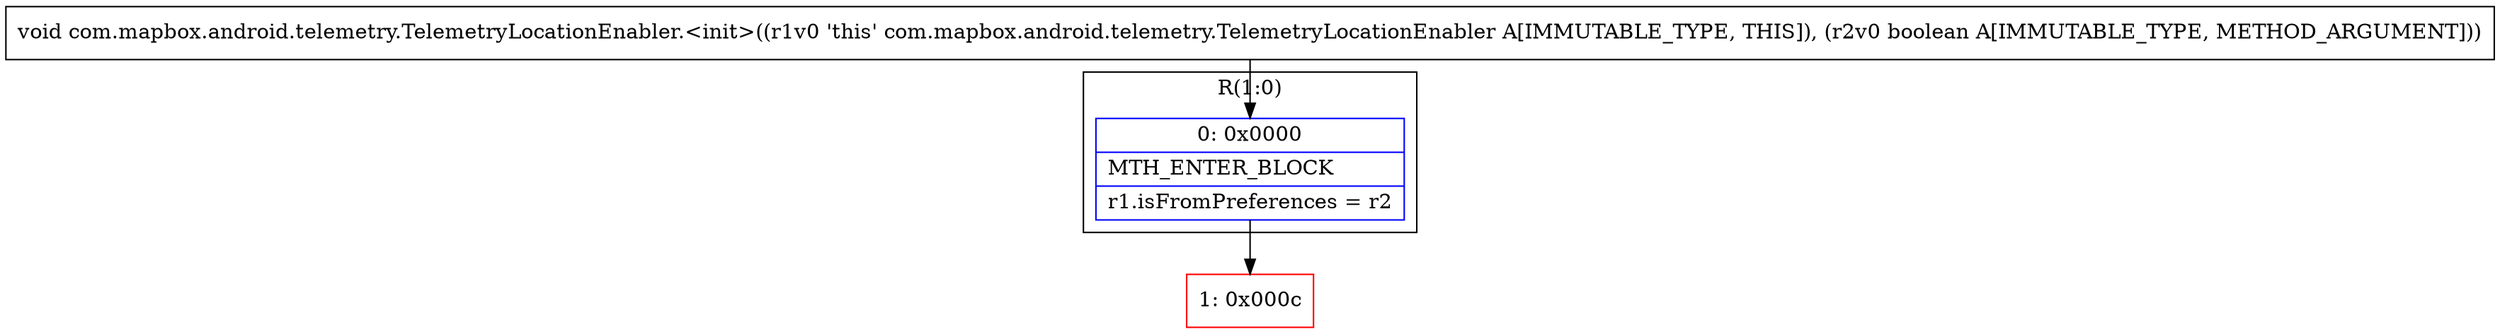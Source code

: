 digraph "CFG forcom.mapbox.android.telemetry.TelemetryLocationEnabler.\<init\>(Z)V" {
subgraph cluster_Region_497401880 {
label = "R(1:0)";
node [shape=record,color=blue];
Node_0 [shape=record,label="{0\:\ 0x0000|MTH_ENTER_BLOCK\l|r1.isFromPreferences = r2\l}"];
}
Node_1 [shape=record,color=red,label="{1\:\ 0x000c}"];
MethodNode[shape=record,label="{void com.mapbox.android.telemetry.TelemetryLocationEnabler.\<init\>((r1v0 'this' com.mapbox.android.telemetry.TelemetryLocationEnabler A[IMMUTABLE_TYPE, THIS]), (r2v0 boolean A[IMMUTABLE_TYPE, METHOD_ARGUMENT])) }"];
MethodNode -> Node_0;
Node_0 -> Node_1;
}

